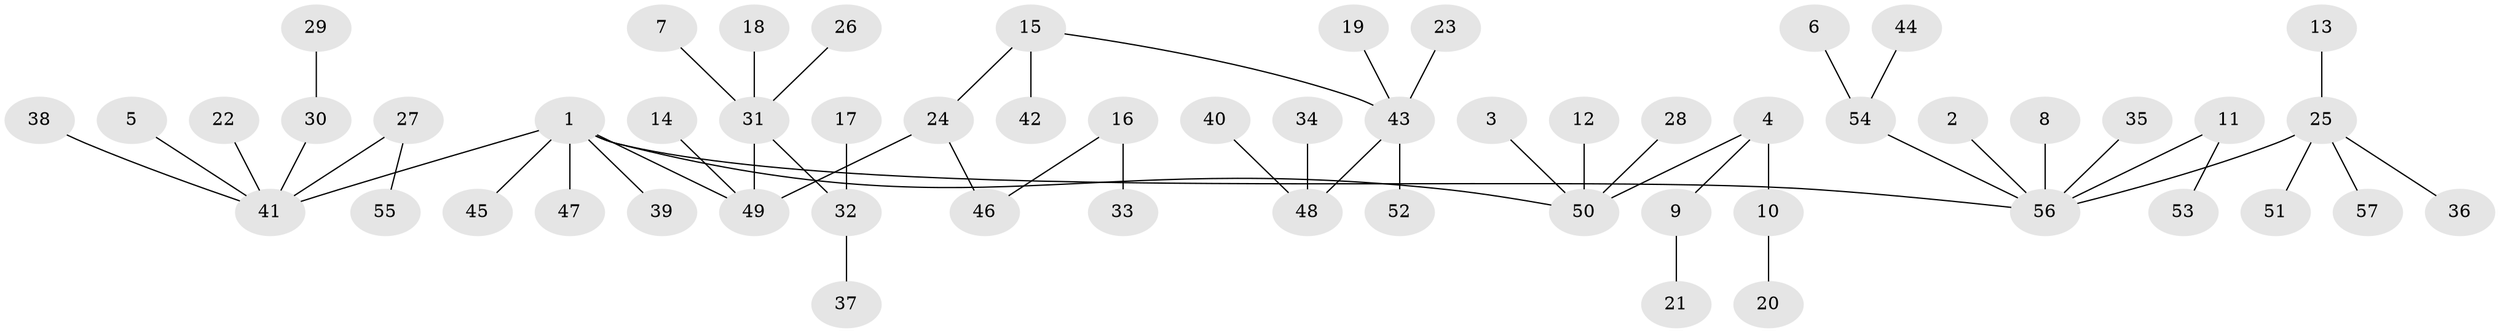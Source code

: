 // original degree distribution, {5: 0.02631578947368421, 4: 0.07017543859649122, 2: 0.2982456140350877, 6: 0.02631578947368421, 8: 0.008771929824561403, 3: 0.08771929824561403, 1: 0.4824561403508772}
// Generated by graph-tools (version 1.1) at 2025/26/03/09/25 03:26:27]
// undirected, 57 vertices, 56 edges
graph export_dot {
graph [start="1"]
  node [color=gray90,style=filled];
  1;
  2;
  3;
  4;
  5;
  6;
  7;
  8;
  9;
  10;
  11;
  12;
  13;
  14;
  15;
  16;
  17;
  18;
  19;
  20;
  21;
  22;
  23;
  24;
  25;
  26;
  27;
  28;
  29;
  30;
  31;
  32;
  33;
  34;
  35;
  36;
  37;
  38;
  39;
  40;
  41;
  42;
  43;
  44;
  45;
  46;
  47;
  48;
  49;
  50;
  51;
  52;
  53;
  54;
  55;
  56;
  57;
  1 -- 39 [weight=1.0];
  1 -- 41 [weight=1.0];
  1 -- 45 [weight=1.0];
  1 -- 47 [weight=1.0];
  1 -- 49 [weight=1.0];
  1 -- 50 [weight=1.0];
  1 -- 56 [weight=1.0];
  2 -- 56 [weight=1.0];
  3 -- 50 [weight=1.0];
  4 -- 9 [weight=1.0];
  4 -- 10 [weight=1.0];
  4 -- 50 [weight=1.0];
  5 -- 41 [weight=1.0];
  6 -- 54 [weight=1.0];
  7 -- 31 [weight=1.0];
  8 -- 56 [weight=1.0];
  9 -- 21 [weight=1.0];
  10 -- 20 [weight=1.0];
  11 -- 53 [weight=1.0];
  11 -- 56 [weight=1.0];
  12 -- 50 [weight=1.0];
  13 -- 25 [weight=1.0];
  14 -- 49 [weight=1.0];
  15 -- 24 [weight=1.0];
  15 -- 42 [weight=1.0];
  15 -- 43 [weight=1.0];
  16 -- 33 [weight=1.0];
  16 -- 46 [weight=1.0];
  17 -- 32 [weight=1.0];
  18 -- 31 [weight=1.0];
  19 -- 43 [weight=1.0];
  22 -- 41 [weight=1.0];
  23 -- 43 [weight=1.0];
  24 -- 46 [weight=1.0];
  24 -- 49 [weight=1.0];
  25 -- 36 [weight=1.0];
  25 -- 51 [weight=1.0];
  25 -- 56 [weight=1.0];
  25 -- 57 [weight=1.0];
  26 -- 31 [weight=1.0];
  27 -- 41 [weight=1.0];
  27 -- 55 [weight=1.0];
  28 -- 50 [weight=1.0];
  29 -- 30 [weight=1.0];
  30 -- 41 [weight=1.0];
  31 -- 32 [weight=1.0];
  31 -- 49 [weight=1.0];
  32 -- 37 [weight=1.0];
  34 -- 48 [weight=1.0];
  35 -- 56 [weight=1.0];
  38 -- 41 [weight=1.0];
  40 -- 48 [weight=1.0];
  43 -- 48 [weight=1.0];
  43 -- 52 [weight=1.0];
  44 -- 54 [weight=1.0];
  54 -- 56 [weight=1.0];
}
